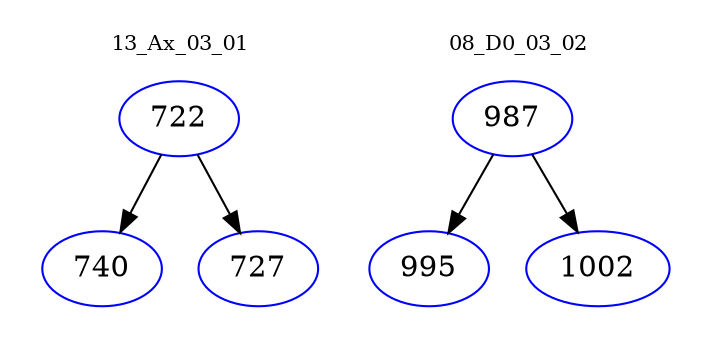 digraph{
subgraph cluster_0 {
color = white
label = "13_Ax_03_01";
fontsize=10;
T0_722 [label="722", color="blue"]
T0_722 -> T0_740 [color="black"]
T0_740 [label="740", color="blue"]
T0_722 -> T0_727 [color="black"]
T0_727 [label="727", color="blue"]
}
subgraph cluster_1 {
color = white
label = "08_D0_03_02";
fontsize=10;
T1_987 [label="987", color="blue"]
T1_987 -> T1_995 [color="black"]
T1_995 [label="995", color="blue"]
T1_987 -> T1_1002 [color="black"]
T1_1002 [label="1002", color="blue"]
}
}
